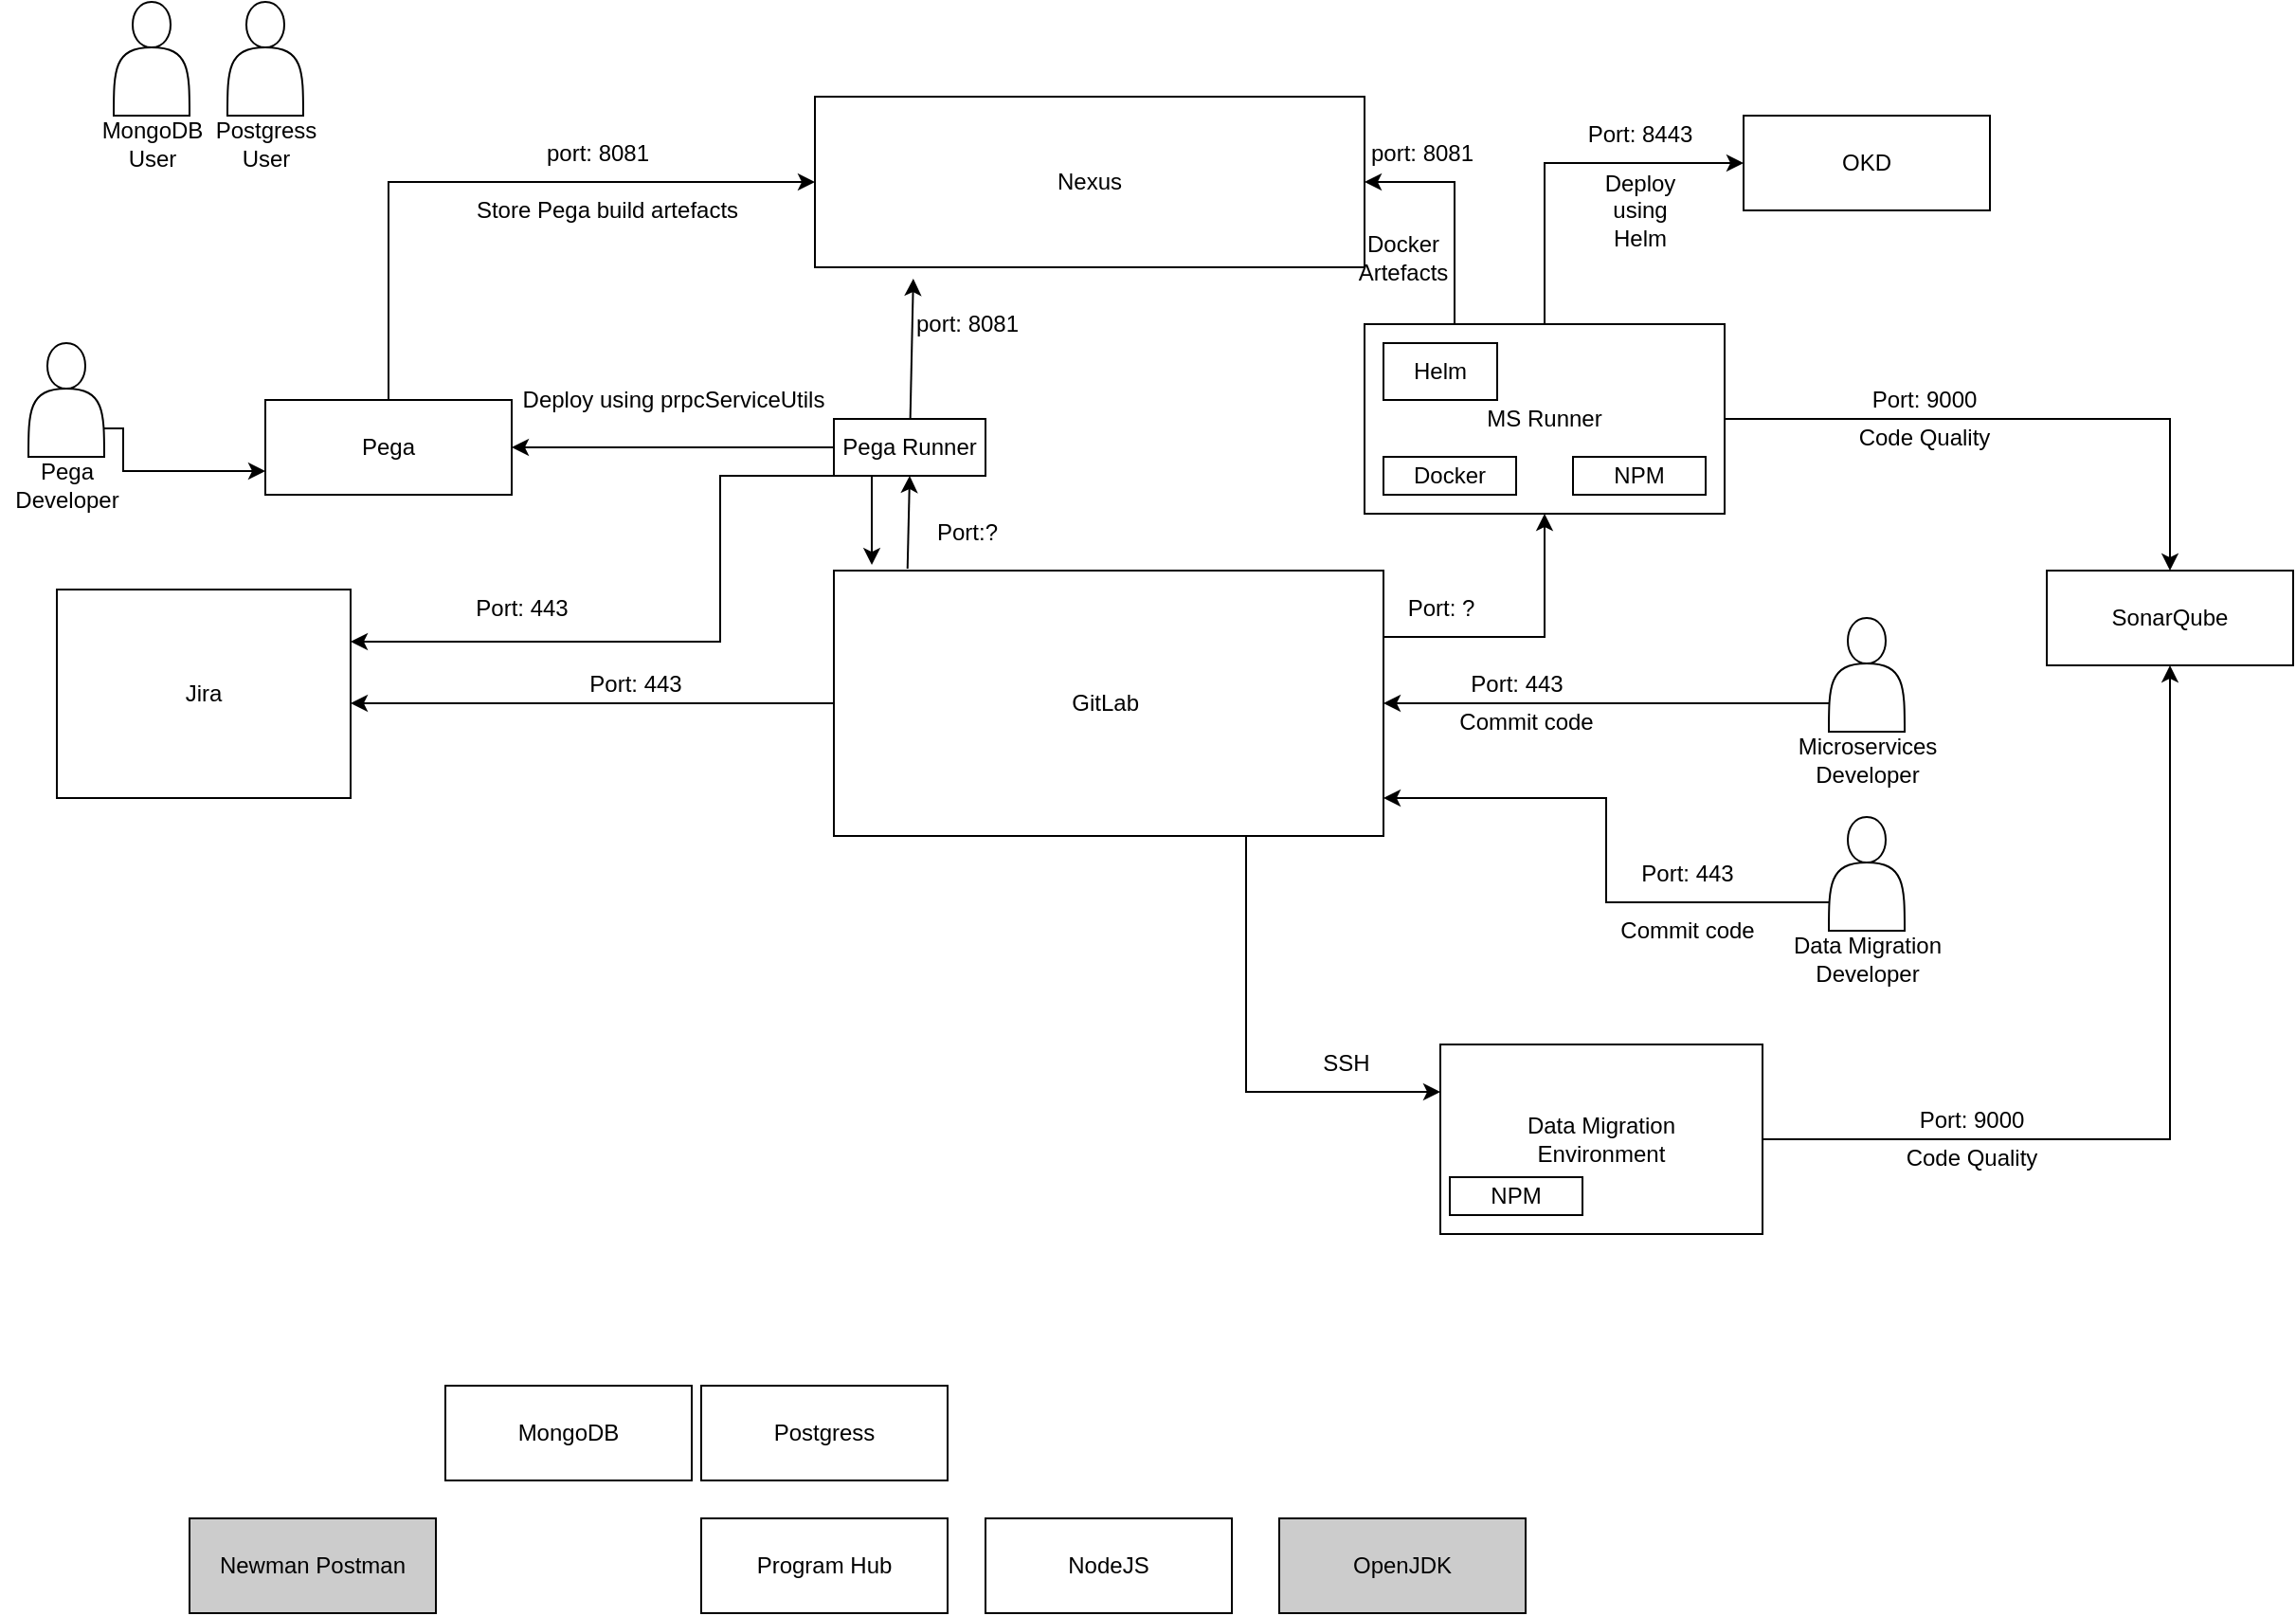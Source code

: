 <mxfile version="14.3.0" type="github"><diagram id="yEX03F2-4k3QhNtm0nUO" name="Page-1"><mxGraphModel dx="1958" dy="482" grid="1" gridSize="10" guides="1" tooltips="1" connect="1" arrows="1" fold="1" page="1" pageScale="1" pageWidth="850" pageHeight="1100" math="0" shadow="0"><root><mxCell id="0"/><mxCell id="1" parent="0"/><mxCell id="2I3kHFt0QKKIAk0io2S7-80" style="edgeStyle=orthogonalEdgeStyle;rounded=0;orthogonalLoop=1;jettySize=auto;html=1;exitX=0.25;exitY=0;exitDx=0;exitDy=0;entryX=1;entryY=0.5;entryDx=0;entryDy=0;" edge="1" parent="1" source="2I3kHFt0QKKIAk0io2S7-72" target="2I3kHFt0QKKIAk0io2S7-3"><mxGeometry relative="1" as="geometry"/></mxCell><mxCell id="2I3kHFt0QKKIAk0io2S7-91" style="edgeStyle=orthogonalEdgeStyle;rounded=0;orthogonalLoop=1;jettySize=auto;html=1;exitX=1;exitY=0.5;exitDx=0;exitDy=0;entryX=0.5;entryY=0;entryDx=0;entryDy=0;" edge="1" parent="1" source="2I3kHFt0QKKIAk0io2S7-72" target="2I3kHFt0QKKIAk0io2S7-21"><mxGeometry relative="1" as="geometry"/></mxCell><mxCell id="2I3kHFt0QKKIAk0io2S7-72" value="MS Runner" style="rounded=0;whiteSpace=wrap;html=1;fillColor=#FFFFFF;" vertex="1" parent="1"><mxGeometry x="600" y="190" width="190" height="100" as="geometry"/></mxCell><mxCell id="2I3kHFt0QKKIAk0io2S7-44" style="edgeStyle=orthogonalEdgeStyle;rounded=0;orthogonalLoop=1;jettySize=auto;html=1;exitX=0;exitY=0.5;exitDx=0;exitDy=0;" edge="1" parent="1" source="2I3kHFt0QKKIAk0io2S7-2"><mxGeometry relative="1" as="geometry"><mxPoint x="65" y="390" as="targetPoint"/></mxGeometry></mxCell><mxCell id="2I3kHFt0QKKIAk0io2S7-77" style="edgeStyle=orthogonalEdgeStyle;rounded=0;orthogonalLoop=1;jettySize=auto;html=1;exitX=1;exitY=0.25;exitDx=0;exitDy=0;entryX=0.5;entryY=1;entryDx=0;entryDy=0;" edge="1" parent="1" source="2I3kHFt0QKKIAk0io2S7-2" target="2I3kHFt0QKKIAk0io2S7-72"><mxGeometry relative="1" as="geometry"/></mxCell><mxCell id="2I3kHFt0QKKIAk0io2S7-98" style="edgeStyle=orthogonalEdgeStyle;rounded=0;orthogonalLoop=1;jettySize=auto;html=1;exitX=0.75;exitY=1;exitDx=0;exitDy=0;entryX=0;entryY=0.25;entryDx=0;entryDy=0;" edge="1" parent="1" source="2I3kHFt0QKKIAk0io2S7-2" target="2I3kHFt0QKKIAk0io2S7-16"><mxGeometry relative="1" as="geometry"/></mxCell><mxCell id="2I3kHFt0QKKIAk0io2S7-2" value="GitLab&amp;nbsp;" style="rounded=0;whiteSpace=wrap;html=1;" vertex="1" parent="1"><mxGeometry x="320" y="320" width="290" height="140" as="geometry"/></mxCell><mxCell id="2I3kHFt0QKKIAk0io2S7-3" value="Nexus" style="rounded=0;whiteSpace=wrap;html=1;" vertex="1" parent="1"><mxGeometry x="310" y="70" width="290" height="90" as="geometry"/></mxCell><mxCell id="2I3kHFt0QKKIAk0io2S7-7" value="" style="shape=actor;whiteSpace=wrap;html=1;" vertex="1" parent="1"><mxGeometry x="845" y="345" width="40" height="60" as="geometry"/></mxCell><mxCell id="2I3kHFt0QKKIAk0io2S7-8" value="Postgress &lt;br&gt;User" style="text;html=1;align=center;verticalAlign=middle;resizable=0;points=[];autosize=1;" vertex="1" parent="1"><mxGeometry x="-15" y="80" width="70" height="30" as="geometry"/></mxCell><mxCell id="2I3kHFt0QKKIAk0io2S7-9" value="" style="shape=actor;whiteSpace=wrap;html=1;" vertex="1" parent="1"><mxGeometry y="20" width="40" height="60" as="geometry"/></mxCell><mxCell id="2I3kHFt0QKKIAk0io2S7-10" value="Microservices &lt;br&gt;Developer" style="text;html=1;align=center;verticalAlign=middle;resizable=0;points=[];autosize=1;" vertex="1" parent="1"><mxGeometry x="820" y="405" width="90" height="30" as="geometry"/></mxCell><mxCell id="2I3kHFt0QKKIAk0io2S7-11" value="" style="shape=actor;whiteSpace=wrap;html=1;" vertex="1" parent="1"><mxGeometry x="-60" y="20" width="40" height="60" as="geometry"/></mxCell><mxCell id="2I3kHFt0QKKIAk0io2S7-12" value="MongoDB &lt;br&gt;User" style="text;html=1;align=center;verticalAlign=middle;resizable=0;points=[];autosize=1;" vertex="1" parent="1"><mxGeometry x="-75" y="80" width="70" height="30" as="geometry"/></mxCell><mxCell id="2I3kHFt0QKKIAk0io2S7-13" value="MongoDB" style="rounded=0;whiteSpace=wrap;html=1;" vertex="1" parent="1"><mxGeometry x="115" y="750" width="130" height="50" as="geometry"/></mxCell><mxCell id="2I3kHFt0QKKIAk0io2S7-14" value="Postgress" style="rounded=0;whiteSpace=wrap;html=1;" vertex="1" parent="1"><mxGeometry x="250" y="750" width="130" height="50" as="geometry"/></mxCell><mxCell id="2I3kHFt0QKKIAk0io2S7-15" value="Program Hub" style="rounded=0;whiteSpace=wrap;html=1;" vertex="1" parent="1"><mxGeometry x="250" y="820" width="130" height="50" as="geometry"/></mxCell><mxCell id="2I3kHFt0QKKIAk0io2S7-94" style="edgeStyle=orthogonalEdgeStyle;rounded=0;orthogonalLoop=1;jettySize=auto;html=1;exitX=1;exitY=0.5;exitDx=0;exitDy=0;entryX=0.5;entryY=1;entryDx=0;entryDy=0;" edge="1" parent="1" source="2I3kHFt0QKKIAk0io2S7-16" target="2I3kHFt0QKKIAk0io2S7-21"><mxGeometry relative="1" as="geometry"/></mxCell><mxCell id="2I3kHFt0QKKIAk0io2S7-16" value="Data Migration &lt;br&gt;Environment" style="rounded=0;whiteSpace=wrap;html=1;" vertex="1" parent="1"><mxGeometry x="640" y="570" width="170" height="100" as="geometry"/></mxCell><mxCell id="2I3kHFt0QKKIAk0io2S7-18" value="OKD" style="rounded=0;whiteSpace=wrap;html=1;" vertex="1" parent="1"><mxGeometry x="800" y="80" width="130" height="50" as="geometry"/></mxCell><mxCell id="2I3kHFt0QKKIAk0io2S7-19" value="Newman Postman" style="rounded=0;whiteSpace=wrap;html=1;fillColor=#CCCCCC;" vertex="1" parent="1"><mxGeometry x="-20" y="820" width="130" height="50" as="geometry"/></mxCell><mxCell id="2I3kHFt0QKKIAk0io2S7-21" value="SonarQube" style="rounded=0;whiteSpace=wrap;html=1;" vertex="1" parent="1"><mxGeometry x="960" y="320" width="130" height="50" as="geometry"/></mxCell><mxCell id="2I3kHFt0QKKIAk0io2S7-22" value="NPM" style="rounded=0;whiteSpace=wrap;html=1;" vertex="1" parent="1"><mxGeometry x="710" y="260" width="70" height="20" as="geometry"/></mxCell><mxCell id="2I3kHFt0QKKIAk0io2S7-24" value="Helm" style="rounded=0;whiteSpace=wrap;html=1;" vertex="1" parent="1"><mxGeometry x="610" y="200" width="60" height="30" as="geometry"/></mxCell><mxCell id="2I3kHFt0QKKIAk0io2S7-23" value="OpenJDK" style="rounded=0;whiteSpace=wrap;html=1;fillColor=#CCCCCC;" vertex="1" parent="1"><mxGeometry x="555" y="820" width="130" height="50" as="geometry"/></mxCell><mxCell id="2I3kHFt0QKKIAk0io2S7-25" value="NodeJS" style="rounded=0;whiteSpace=wrap;html=1;" vertex="1" parent="1"><mxGeometry x="400" y="820" width="130" height="50" as="geometry"/></mxCell><mxCell id="2I3kHFt0QKKIAk0io2S7-87" style="edgeStyle=orthogonalEdgeStyle;rounded=0;orthogonalLoop=1;jettySize=auto;html=1;exitX=0;exitY=0.75;exitDx=0;exitDy=0;entryX=1;entryY=0.857;entryDx=0;entryDy=0;entryPerimeter=0;" edge="1" parent="1" source="2I3kHFt0QKKIAk0io2S7-26" target="2I3kHFt0QKKIAk0io2S7-2"><mxGeometry relative="1" as="geometry"/></mxCell><mxCell id="2I3kHFt0QKKIAk0io2S7-26" value="" style="shape=actor;whiteSpace=wrap;html=1;" vertex="1" parent="1"><mxGeometry x="845" y="450" width="40" height="60" as="geometry"/></mxCell><mxCell id="2I3kHFt0QKKIAk0io2S7-27" value="Data Migration&lt;br&gt;Developer" style="text;html=1;align=center;verticalAlign=middle;resizable=0;points=[];autosize=1;" vertex="1" parent="1"><mxGeometry x="820" y="510" width="90" height="30" as="geometry"/></mxCell><mxCell id="2I3kHFt0QKKIAk0io2S7-32" style="edgeStyle=orthogonalEdgeStyle;rounded=0;orthogonalLoop=1;jettySize=auto;html=1;exitX=0.5;exitY=0;exitDx=0;exitDy=0;entryX=0;entryY=0.5;entryDx=0;entryDy=0;" edge="1" parent="1" source="2I3kHFt0QKKIAk0io2S7-28" target="2I3kHFt0QKKIAk0io2S7-3"><mxGeometry relative="1" as="geometry"/></mxCell><mxCell id="2I3kHFt0QKKIAk0io2S7-28" value="Pega" style="rounded=0;whiteSpace=wrap;html=1;" vertex="1" parent="1"><mxGeometry x="20" y="230" width="130" height="50" as="geometry"/></mxCell><mxCell id="2I3kHFt0QKKIAk0io2S7-38" style="edgeStyle=orthogonalEdgeStyle;rounded=0;orthogonalLoop=1;jettySize=auto;html=1;exitX=1;exitY=0.75;exitDx=0;exitDy=0;entryX=0;entryY=0.75;entryDx=0;entryDy=0;" edge="1" parent="1" source="2I3kHFt0QKKIAk0io2S7-34" target="2I3kHFt0QKKIAk0io2S7-28"><mxGeometry relative="1" as="geometry"><Array as="points"><mxPoint x="-55" y="268"/></Array></mxGeometry></mxCell><mxCell id="2I3kHFt0QKKIAk0io2S7-34" value="" style="shape=actor;whiteSpace=wrap;html=1;" vertex="1" parent="1"><mxGeometry x="-105" y="200" width="40" height="60" as="geometry"/></mxCell><mxCell id="2I3kHFt0QKKIAk0io2S7-35" value="Pega &lt;br&gt;Developer" style="text;html=1;align=center;verticalAlign=middle;resizable=0;points=[];autosize=1;" vertex="1" parent="1"><mxGeometry x="-120" y="260" width="70" height="30" as="geometry"/></mxCell><mxCell id="2I3kHFt0QKKIAk0io2S7-39" value="Jira" style="rounded=0;whiteSpace=wrap;html=1;" vertex="1" parent="1"><mxGeometry x="-90" y="330" width="155" height="110" as="geometry"/></mxCell><mxCell id="2I3kHFt0QKKIAk0io2S7-45" value="port: 8081" style="text;html=1;align=center;verticalAlign=middle;resizable=0;points=[];autosize=1;" vertex="1" parent="1"><mxGeometry x="160" y="90" width="70" height="20" as="geometry"/></mxCell><mxCell id="2I3kHFt0QKKIAk0io2S7-46" value="Port: 443" style="text;html=1;align=center;verticalAlign=middle;resizable=0;points=[];autosize=1;" vertex="1" parent="1"><mxGeometry x="185" y="370" width="60" height="20" as="geometry"/></mxCell><mxCell id="2I3kHFt0QKKIAk0io2S7-48" value="Store Pega build artefacts" style="text;html=1;align=center;verticalAlign=middle;resizable=0;points=[];autosize=1;" vertex="1" parent="1"><mxGeometry x="125" y="120" width="150" height="20" as="geometry"/></mxCell><mxCell id="2I3kHFt0QKKIAk0io2S7-65" style="edgeStyle=orthogonalEdgeStyle;rounded=0;orthogonalLoop=1;jettySize=auto;html=1;exitX=0.25;exitY=1;exitDx=0;exitDy=0;entryX=1;entryY=0.25;entryDx=0;entryDy=0;" edge="1" parent="1" source="2I3kHFt0QKKIAk0io2S7-49" target="2I3kHFt0QKKIAk0io2S7-39"><mxGeometry relative="1" as="geometry"><Array as="points"><mxPoint x="260" y="270"/><mxPoint x="260" y="358"/></Array></mxGeometry></mxCell><mxCell id="2I3kHFt0QKKIAk0io2S7-66" style="edgeStyle=orthogonalEdgeStyle;rounded=0;orthogonalLoop=1;jettySize=auto;html=1;exitX=0.25;exitY=1;exitDx=0;exitDy=0;entryX=0.069;entryY=-0.021;entryDx=0;entryDy=0;entryPerimeter=0;" edge="1" parent="1" source="2I3kHFt0QKKIAk0io2S7-49" target="2I3kHFt0QKKIAk0io2S7-2"><mxGeometry relative="1" as="geometry"/></mxCell><mxCell id="2I3kHFt0QKKIAk0io2S7-49" value="Pega Runner" style="rounded=0;whiteSpace=wrap;html=1;" vertex="1" parent="1"><mxGeometry x="320" y="240" width="80" height="30" as="geometry"/></mxCell><mxCell id="2I3kHFt0QKKIAk0io2S7-52" value="" style="endArrow=classic;html=1;entryX=0.179;entryY=1.067;entryDx=0;entryDy=0;entryPerimeter=0;" edge="1" parent="1" source="2I3kHFt0QKKIAk0io2S7-49" target="2I3kHFt0QKKIAk0io2S7-3"><mxGeometry width="50" height="50" relative="1" as="geometry"><mxPoint x="300" y="300" as="sourcePoint"/><mxPoint x="357" y="160" as="targetPoint"/></mxGeometry></mxCell><mxCell id="2I3kHFt0QKKIAk0io2S7-53" value="port: 8081" style="text;html=1;align=center;verticalAlign=middle;resizable=0;points=[];autosize=1;" vertex="1" parent="1"><mxGeometry x="355" y="180" width="70" height="20" as="geometry"/></mxCell><mxCell id="2I3kHFt0QKKIAk0io2S7-55" value="Port: 443" style="text;html=1;align=center;verticalAlign=middle;resizable=0;points=[];autosize=1;" vertex="1" parent="1"><mxGeometry x="125" y="330" width="60" height="20" as="geometry"/></mxCell><mxCell id="2I3kHFt0QKKIAk0io2S7-62" value="" style="endArrow=classic;html=1;exitX=0;exitY=0.5;exitDx=0;exitDy=0;entryX=1;entryY=0.5;entryDx=0;entryDy=0;" edge="1" parent="1" source="2I3kHFt0QKKIAk0io2S7-49" target="2I3kHFt0QKKIAk0io2S7-28"><mxGeometry width="50" height="50" relative="1" as="geometry"><mxPoint x="300" y="300" as="sourcePoint"/><mxPoint x="350" y="250" as="targetPoint"/></mxGeometry></mxCell><mxCell id="2I3kHFt0QKKIAk0io2S7-63" value="Deploy using prpcServiceUtils" style="text;html=1;align=center;verticalAlign=middle;resizable=0;points=[];autosize=1;" vertex="1" parent="1"><mxGeometry x="150" y="220" width="170" height="20" as="geometry"/></mxCell><mxCell id="2I3kHFt0QKKIAk0io2S7-67" value="" style="endArrow=classic;html=1;exitX=0.134;exitY=-0.007;exitDx=0;exitDy=0;exitPerimeter=0;entryX=0.5;entryY=1;entryDx=0;entryDy=0;" edge="1" parent="1" source="2I3kHFt0QKKIAk0io2S7-2" target="2I3kHFt0QKKIAk0io2S7-49"><mxGeometry width="50" height="50" relative="1" as="geometry"><mxPoint x="300" y="300" as="sourcePoint"/><mxPoint x="350" y="250" as="targetPoint"/></mxGeometry></mxCell><mxCell id="2I3kHFt0QKKIAk0io2S7-68" value="Port:?" style="text;html=1;align=center;verticalAlign=middle;resizable=0;points=[];autosize=1;" vertex="1" parent="1"><mxGeometry x="365" y="290" width="50" height="20" as="geometry"/></mxCell><mxCell id="2I3kHFt0QKKIAk0io2S7-69" value="" style="endArrow=classic;html=1;exitX=0;exitY=0.75;exitDx=0;exitDy=0;" edge="1" parent="1" source="2I3kHFt0QKKIAk0io2S7-7"><mxGeometry width="50" height="50" relative="1" as="geometry"><mxPoint x="600" y="300" as="sourcePoint"/><mxPoint x="610" y="390" as="targetPoint"/></mxGeometry></mxCell><mxCell id="2I3kHFt0QKKIAk0io2S7-70" value="Port: 443" style="text;html=1;align=center;verticalAlign=middle;resizable=0;points=[];autosize=1;" vertex="1" parent="1"><mxGeometry x="650" y="370" width="60" height="20" as="geometry"/></mxCell><mxCell id="2I3kHFt0QKKIAk0io2S7-71" value="Commit code" style="text;html=1;align=center;verticalAlign=middle;resizable=0;points=[];autosize=1;" vertex="1" parent="1"><mxGeometry x="640" y="390" width="90" height="20" as="geometry"/></mxCell><mxCell id="2I3kHFt0QKKIAk0io2S7-73" style="edgeStyle=orthogonalEdgeStyle;rounded=0;orthogonalLoop=1;jettySize=auto;html=1;exitX=0.5;exitY=0;exitDx=0;exitDy=0;entryX=0;entryY=0.5;entryDx=0;entryDy=0;" edge="1" parent="1" source="2I3kHFt0QKKIAk0io2S7-72" target="2I3kHFt0QKKIAk0io2S7-18"><mxGeometry relative="1" as="geometry"/></mxCell><mxCell id="2I3kHFt0QKKIAk0io2S7-74" value="Port: 8443" style="text;html=1;align=center;verticalAlign=middle;resizable=0;points=[];autosize=1;" vertex="1" parent="1"><mxGeometry x="710" y="80" width="70" height="20" as="geometry"/></mxCell><mxCell id="2I3kHFt0QKKIAk0io2S7-76" value="Docker" style="rounded=0;whiteSpace=wrap;html=1;" vertex="1" parent="1"><mxGeometry x="610" y="260" width="70" height="20" as="geometry"/></mxCell><mxCell id="2I3kHFt0QKKIAk0io2S7-78" value="Port: ?" style="text;html=1;align=center;verticalAlign=middle;resizable=0;points=[];autosize=1;" vertex="1" parent="1"><mxGeometry x="615" y="330" width="50" height="20" as="geometry"/></mxCell><mxCell id="2I3kHFt0QKKIAk0io2S7-79" value="Deploy&lt;br&gt;using&lt;br&gt;Helm" style="text;html=1;align=center;verticalAlign=middle;resizable=0;points=[];autosize=1;" vertex="1" parent="1"><mxGeometry x="720" y="105" width="50" height="50" as="geometry"/></mxCell><mxCell id="2I3kHFt0QKKIAk0io2S7-81" value="port: 8081" style="text;html=1;align=center;verticalAlign=middle;resizable=0;points=[];autosize=1;" vertex="1" parent="1"><mxGeometry x="595" y="90" width="70" height="20" as="geometry"/></mxCell><mxCell id="2I3kHFt0QKKIAk0io2S7-86" value="Docker&lt;br&gt;Artefacts" style="text;html=1;align=center;verticalAlign=middle;resizable=0;points=[];autosize=1;" vertex="1" parent="1"><mxGeometry x="590" y="140" width="60" height="30" as="geometry"/></mxCell><mxCell id="2I3kHFt0QKKIAk0io2S7-88" value="Port: 443" style="text;html=1;align=center;verticalAlign=middle;resizable=0;points=[];autosize=1;" vertex="1" parent="1"><mxGeometry x="740" y="470" width="60" height="20" as="geometry"/></mxCell><mxCell id="2I3kHFt0QKKIAk0io2S7-89" value="Commit code" style="text;html=1;align=center;verticalAlign=middle;resizable=0;points=[];autosize=1;" vertex="1" parent="1"><mxGeometry x="725" y="500" width="90" height="20" as="geometry"/></mxCell><mxCell id="2I3kHFt0QKKIAk0io2S7-90" value="NPM" style="rounded=0;whiteSpace=wrap;html=1;" vertex="1" parent="1"><mxGeometry x="645" y="640" width="70" height="20" as="geometry"/></mxCell><mxCell id="2I3kHFt0QKKIAk0io2S7-92" value="Port: 9000" style="text;html=1;align=center;verticalAlign=middle;resizable=0;points=[];autosize=1;" vertex="1" parent="1"><mxGeometry x="860" y="220" width="70" height="20" as="geometry"/></mxCell><mxCell id="2I3kHFt0QKKIAk0io2S7-93" value="Code Quality" style="text;html=1;align=center;verticalAlign=middle;resizable=0;points=[];autosize=1;" vertex="1" parent="1"><mxGeometry x="855" y="240" width="80" height="20" as="geometry"/></mxCell><mxCell id="2I3kHFt0QKKIAk0io2S7-96" value="Port: 9000" style="text;html=1;align=center;verticalAlign=middle;resizable=0;points=[];autosize=1;" vertex="1" parent="1"><mxGeometry x="885" y="600" width="70" height="20" as="geometry"/></mxCell><mxCell id="2I3kHFt0QKKIAk0io2S7-97" value="Code Quality" style="text;html=1;align=center;verticalAlign=middle;resizable=0;points=[];autosize=1;" vertex="1" parent="1"><mxGeometry x="880" y="620" width="80" height="20" as="geometry"/></mxCell><mxCell id="2I3kHFt0QKKIAk0io2S7-99" value="SSH" style="text;html=1;align=center;verticalAlign=middle;resizable=0;points=[];autosize=1;" vertex="1" parent="1"><mxGeometry x="570" y="570" width="40" height="20" as="geometry"/></mxCell></root></mxGraphModel></diagram></mxfile>